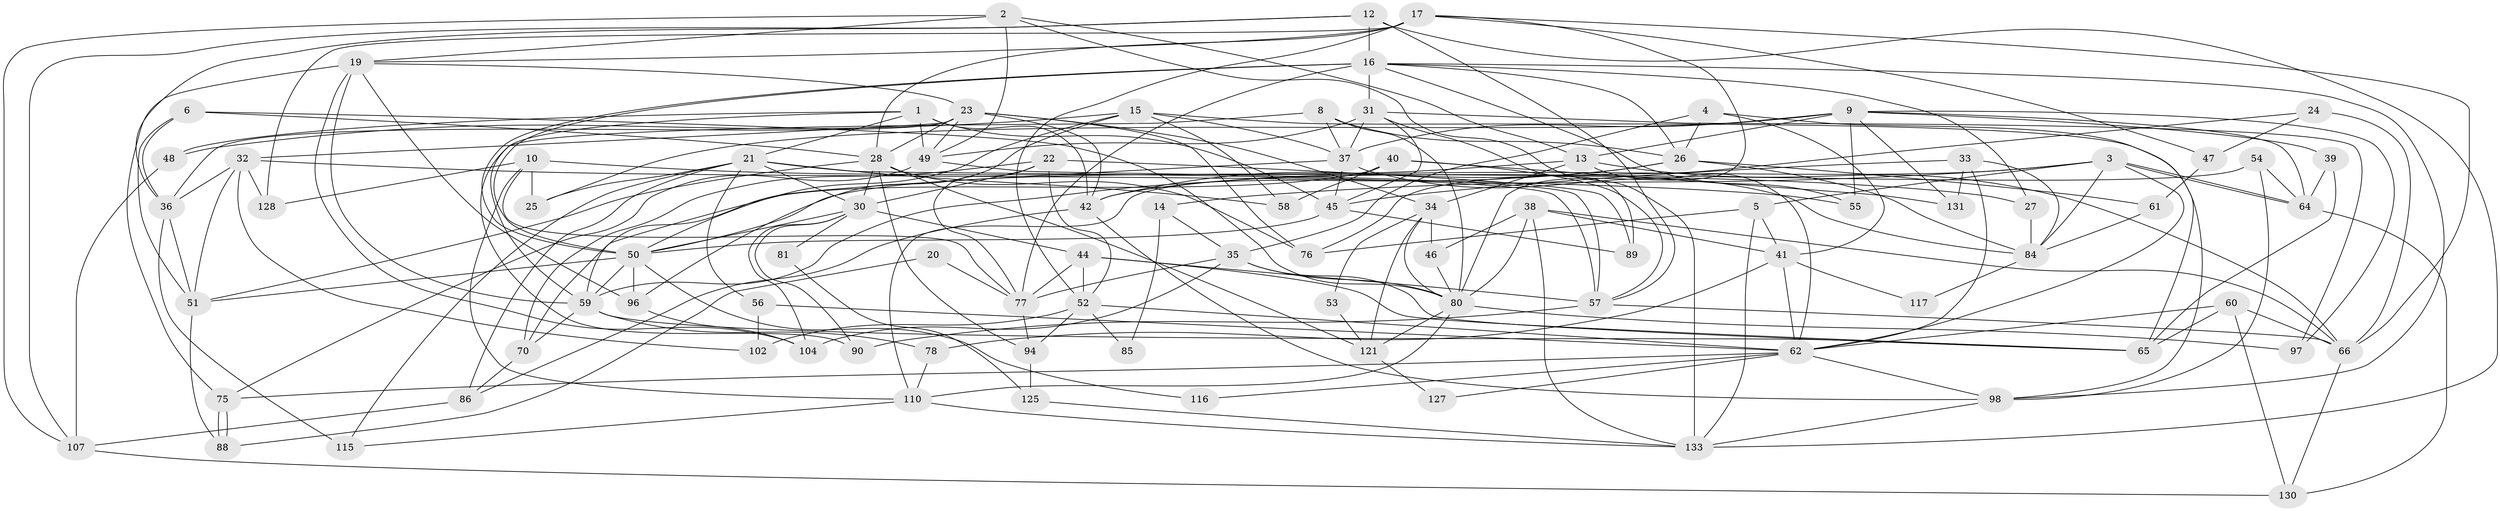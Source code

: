 // original degree distribution, {5: 0.17985611510791366, 4: 0.2517985611510791, 6: 0.1079136690647482, 3: 0.302158273381295, 7: 0.03597122302158273, 2: 0.11510791366906475, 8: 0.007194244604316547}
// Generated by graph-tools (version 1.1) at 2025/41/03/06/25 10:41:55]
// undirected, 91 vertices, 226 edges
graph export_dot {
graph [start="1"]
  node [color=gray90,style=filled];
  1 [super="+18"];
  2 [super="+29"];
  3 [super="+7"];
  4;
  5 [super="+11"];
  6 [super="+83"];
  8;
  9 [super="+71"];
  10 [super="+119"];
  12 [super="+106"];
  13 [super="+72"];
  14;
  15 [super="+112"];
  16 [super="+137"];
  17 [super="+67"];
  19 [super="+108"];
  20;
  21 [super="+100"];
  22 [super="+43"];
  23 [super="+123"];
  24;
  25;
  26 [super="+101"];
  27;
  28 [super="+120"];
  30 [super="+103"];
  31 [super="+95"];
  32 [super="+69"];
  33 [super="+136"];
  34 [super="+135"];
  35 [super="+113"];
  36 [super="+111"];
  37 [super="+138"];
  38 [super="+93"];
  39;
  40 [super="+109"];
  41 [super="+105"];
  42 [super="+73"];
  44 [super="+129"];
  45 [super="+132"];
  46;
  47;
  48;
  49 [super="+118"];
  50 [super="+63"];
  51;
  52 [super="+79"];
  53;
  54;
  55;
  56;
  57 [super="+139"];
  58;
  59 [super="+92"];
  60;
  61;
  62 [super="+124"];
  64 [super="+91"];
  65 [super="+68"];
  66 [super="+74"];
  70;
  75;
  76 [super="+87"];
  77 [super="+82"];
  78;
  80 [super="+126"];
  81;
  84 [super="+99"];
  85;
  86;
  88;
  89;
  90;
  94;
  96 [super="+134"];
  97;
  98;
  102 [super="+114"];
  104;
  107 [super="+122"];
  110;
  115;
  116;
  117;
  121;
  125;
  127;
  128;
  130;
  131;
  133;
  1 -- 45;
  1 -- 48;
  1 -- 59;
  1 -- 21;
  1 -- 42;
  1 -- 49;
  2 -- 107;
  2 -- 133;
  2 -- 49;
  2 -- 13;
  2 -- 19;
  3 -- 64;
  3 -- 64;
  3 -- 42;
  3 -- 14;
  3 -- 84;
  3 -- 62;
  3 -- 5;
  4 -- 26;
  4 -- 65;
  4 -- 35;
  4 -- 41;
  5 -- 133;
  5 -- 41;
  5 -- 76;
  6 -- 36;
  6 -- 51;
  6 -- 28;
  6 -- 80;
  8 -- 37;
  8 -- 90;
  8 -- 80;
  8 -- 26;
  9 -- 55;
  9 -- 97;
  9 -- 13;
  9 -- 25;
  9 -- 39;
  9 -- 131;
  9 -- 64;
  9 -- 37;
  10 -- 110;
  10 -- 77;
  10 -- 128;
  10 -- 25;
  10 -- 27;
  12 -- 36;
  12 -- 57;
  12 -- 16 [weight=2];
  12 -- 133;
  12 -- 107;
  13 -- 34;
  13 -- 66;
  13 -- 50;
  13 -- 62;
  14 -- 85;
  14 -- 35;
  15 -- 96;
  15 -- 48;
  15 -- 98;
  15 -- 50;
  15 -- 58;
  15 -- 37;
  16 -- 98;
  16 -- 50;
  16 -- 50;
  16 -- 27;
  16 -- 55;
  16 -- 77;
  16 -- 31;
  16 -- 26;
  17 -- 128;
  17 -- 80;
  17 -- 66;
  17 -- 28;
  17 -- 47;
  17 -- 52;
  17 -- 19;
  19 -- 59;
  19 -- 75;
  19 -- 23;
  19 -- 96;
  19 -- 104;
  20 -- 88;
  20 -- 77;
  21 -- 25;
  21 -- 56;
  21 -- 58;
  21 -- 57;
  21 -- 115;
  21 -- 86;
  21 -- 30;
  22 -- 89;
  22 -- 30;
  22 -- 52;
  22 -- 70;
  22 -- 77;
  23 -- 34;
  23 -- 76;
  23 -- 32;
  23 -- 49;
  23 -- 36;
  23 -- 42;
  23 -- 28;
  24 -- 47;
  24 -- 66;
  24 -- 76;
  26 -- 59;
  26 -- 61;
  26 -- 84;
  26 -- 42;
  27 -- 84;
  28 -- 51;
  28 -- 121;
  28 -- 94;
  28 -- 76;
  28 -- 30;
  30 -- 90;
  30 -- 104;
  30 -- 50;
  30 -- 81;
  30 -- 44;
  31 -- 97;
  31 -- 89;
  31 -- 37;
  31 -- 49;
  31 -- 45;
  32 -- 51;
  32 -- 102;
  32 -- 128;
  32 -- 55;
  32 -- 36;
  33 -- 131;
  33 -- 84;
  33 -- 62;
  33 -- 45;
  34 -- 46;
  34 -- 53;
  34 -- 121;
  34 -- 80;
  35 -- 77;
  35 -- 65;
  35 -- 80;
  35 -- 104;
  36 -- 115;
  36 -- 51;
  37 -- 45;
  37 -- 59;
  37 -- 84;
  38 -- 66;
  38 -- 46;
  38 -- 80;
  38 -- 133;
  38 -- 41;
  39 -- 65;
  39 -- 64;
  40 -- 57;
  40 -- 131;
  40 -- 58;
  40 -- 70;
  41 -- 62 [weight=2];
  41 -- 78;
  41 -- 117;
  42 -- 98;
  42 -- 86;
  44 -- 57;
  44 -- 77;
  44 -- 65;
  44 -- 52;
  45 -- 50;
  45 -- 89;
  46 -- 80;
  47 -- 61;
  48 -- 107;
  49 -- 75;
  49 -- 57;
  50 -- 51;
  50 -- 116;
  50 -- 59;
  50 -- 96;
  51 -- 88;
  52 -- 85;
  52 -- 94;
  52 -- 62;
  52 -- 102;
  53 -- 121;
  54 -- 98;
  54 -- 64;
  54 -- 110;
  56 -- 62;
  56 -- 102;
  57 -- 90;
  57 -- 66;
  59 -- 78;
  59 -- 65;
  59 -- 70;
  60 -- 65 [weight=2];
  60 -- 66;
  60 -- 130;
  60 -- 62;
  61 -- 84;
  62 -- 98;
  62 -- 116;
  62 -- 75;
  62 -- 127;
  64 -- 130;
  66 -- 130;
  70 -- 86;
  75 -- 88;
  75 -- 88;
  77 -- 94;
  78 -- 110;
  80 -- 121;
  80 -- 97;
  80 -- 110;
  81 -- 125;
  84 -- 117;
  86 -- 107;
  94 -- 125;
  96 -- 104;
  98 -- 133;
  107 -- 130;
  110 -- 115;
  110 -- 133;
  121 -- 127;
  125 -- 133;
}
